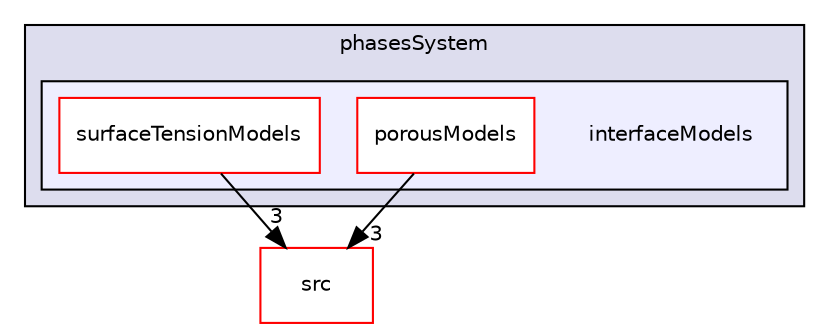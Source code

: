 digraph "applications/solvers/multiphase/icoReactingMultiphaseInterFoam/phasesSystem/interfaceModels" {
  bgcolor=transparent;
  compound=true
  node [ fontsize="10", fontname="Helvetica"];
  edge [ labelfontsize="10", labelfontname="Helvetica"];
  subgraph clusterdir_9814e8b96a810c0bc5aa9f21bfecc094 {
    graph [ bgcolor="#ddddee", pencolor="black", label="phasesSystem" fontname="Helvetica", fontsize="10", URL="dir_9814e8b96a810c0bc5aa9f21bfecc094.html"]
  subgraph clusterdir_8dea918e19f2b0d395c314789ab8198a {
    graph [ bgcolor="#eeeeff", pencolor="black", label="" URL="dir_8dea918e19f2b0d395c314789ab8198a.html"];
    dir_8dea918e19f2b0d395c314789ab8198a [shape=plaintext label="interfaceModels"];
    dir_132c8308128ee06caf43993dbac26f6d [shape=box label="porousModels" color="red" fillcolor="white" style="filled" URL="dir_132c8308128ee06caf43993dbac26f6d.html"];
    dir_5ed536a27bab8f207ae6e7cb6d40b672 [shape=box label="surfaceTensionModels" color="red" fillcolor="white" style="filled" URL="dir_5ed536a27bab8f207ae6e7cb6d40b672.html"];
  }
  }
  dir_68267d1309a1af8e8297ef4c3efbcdba [shape=box label="src" color="red" URL="dir_68267d1309a1af8e8297ef4c3efbcdba.html"];
  dir_5ed536a27bab8f207ae6e7cb6d40b672->dir_68267d1309a1af8e8297ef4c3efbcdba [headlabel="3", labeldistance=1.5 headhref="dir_003062_000499.html"];
  dir_132c8308128ee06caf43993dbac26f6d->dir_68267d1309a1af8e8297ef4c3efbcdba [headlabel="3", labeldistance=1.5 headhref="dir_000198_000499.html"];
}
